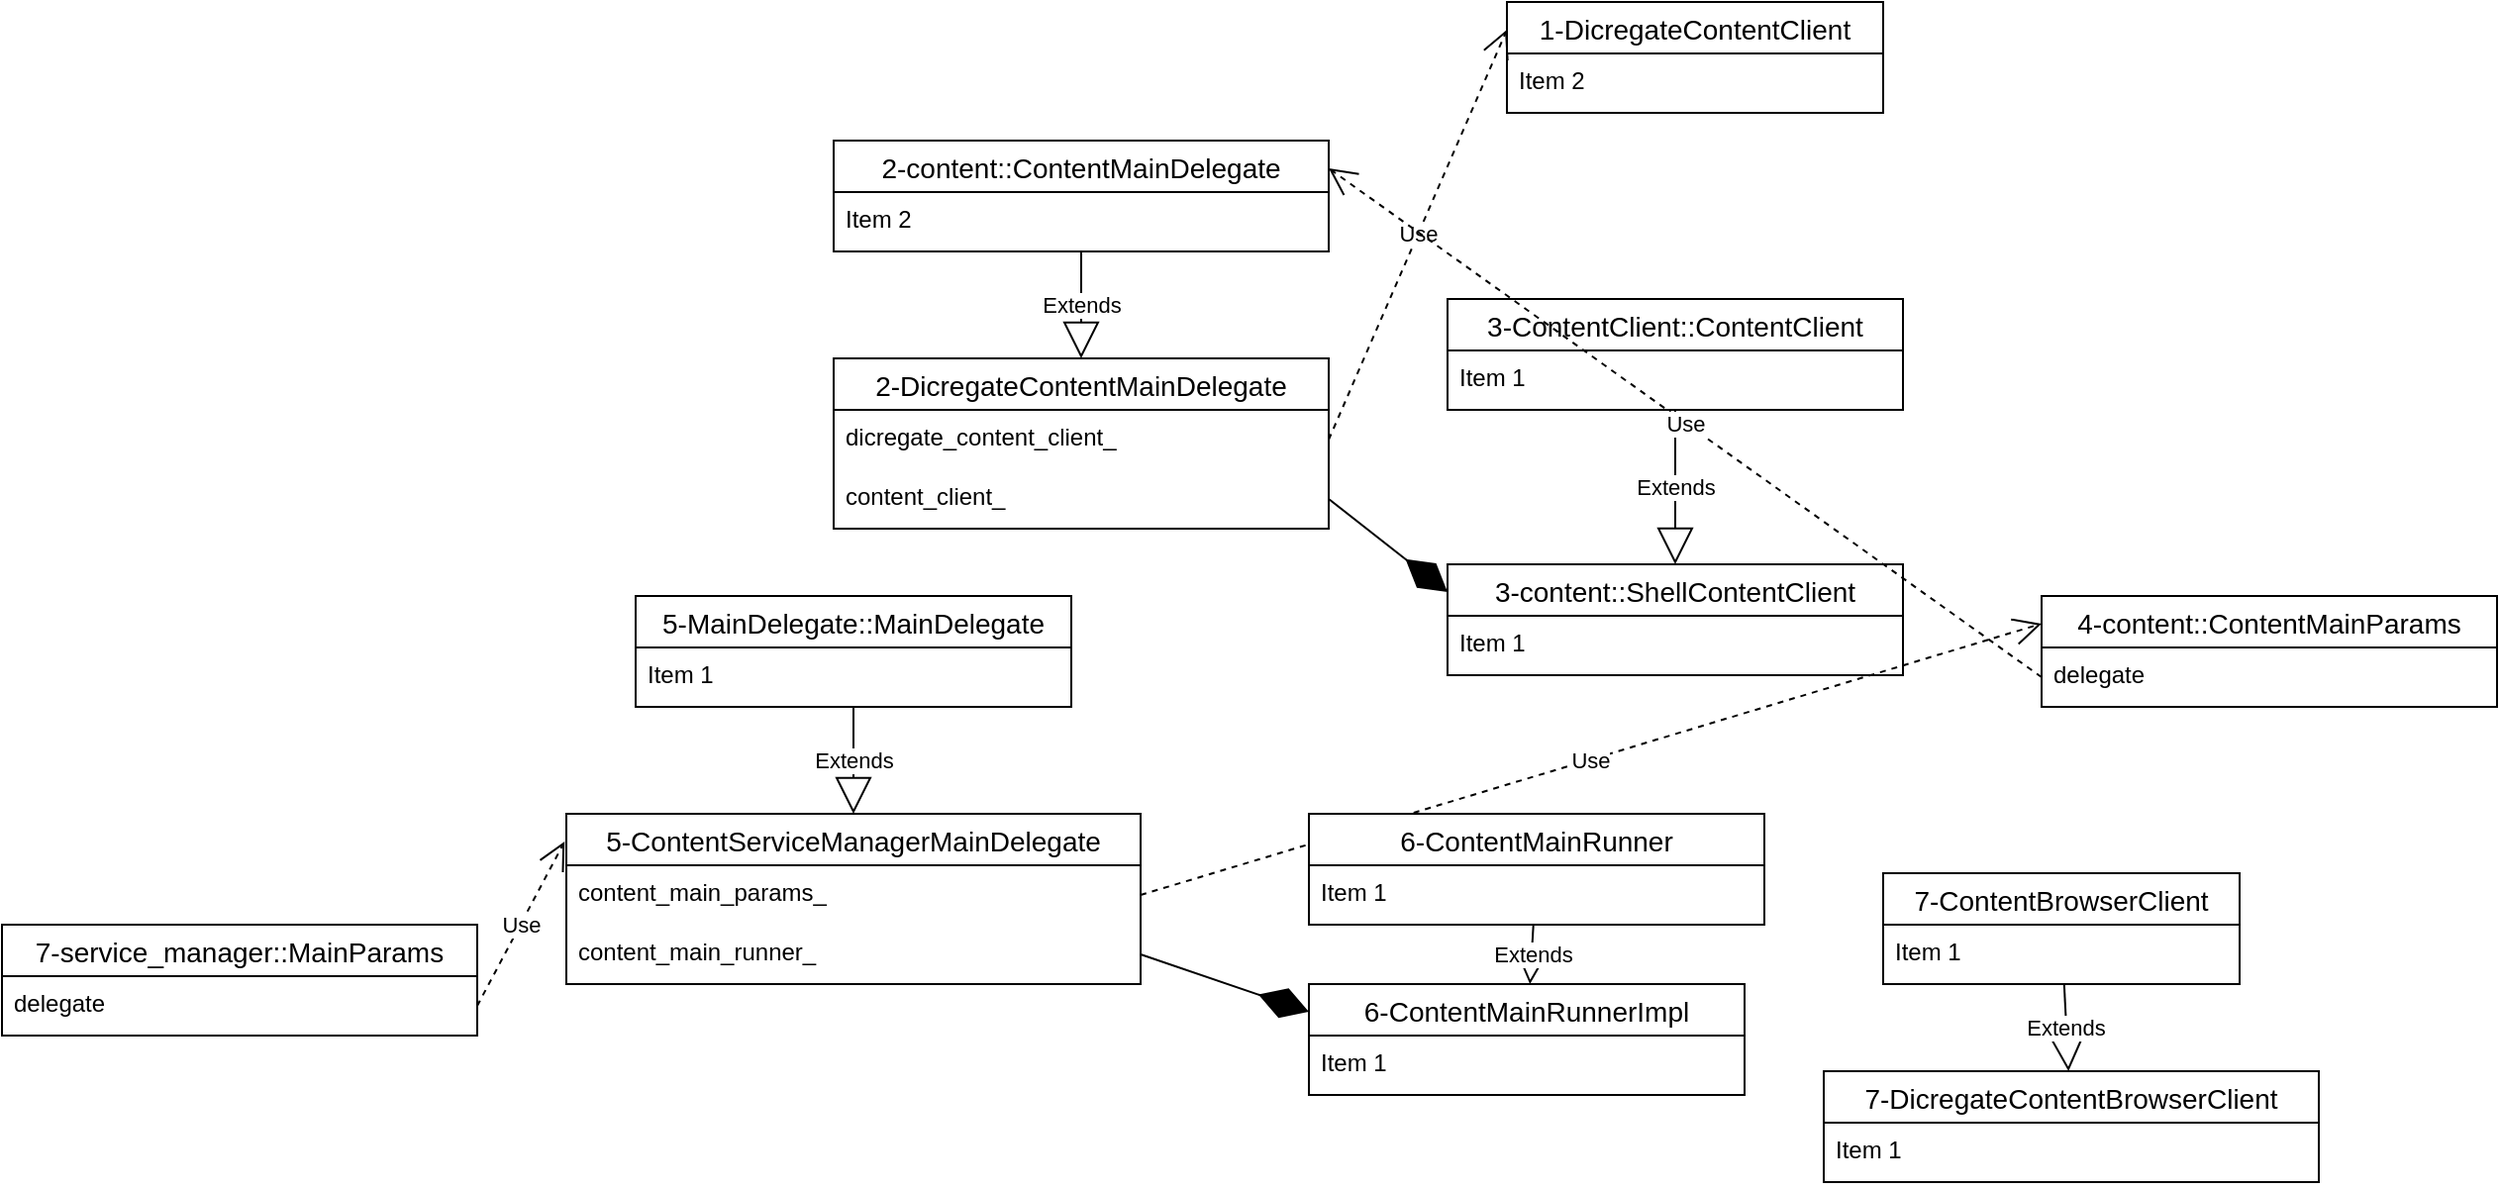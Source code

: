 <mxfile version="13.6.2" type="device"><diagram id="8PkHKuBXlXM7yVvUFffJ" name="Page-1"><mxGraphModel dx="1936" dy="966" grid="1" gridSize="10" guides="1" tooltips="1" connect="1" arrows="1" fold="1" page="1" pageScale="1" pageWidth="850" pageHeight="1100" math="0" shadow="0"><root><mxCell id="0"/><mxCell id="1" parent="0"/><mxCell id="w2TVHeIJqBodbOVSSAp_-13" value="Extends" style="endArrow=block;endSize=16;endFill=0;html=1;" parent="1" source="w2TVHeIJqBodbOVSSAp_-9" target="w2TVHeIJqBodbOVSSAp_-5" edge="1"><mxGeometry width="160" relative="1" as="geometry"><mxPoint x="120" y="530" as="sourcePoint"/><mxPoint x="280" y="530" as="targetPoint"/></mxGeometry></mxCell><mxCell id="w2TVHeIJqBodbOVSSAp_-14" value="Use" style="endArrow=open;endSize=12;dashed=1;html=1;exitX=1;exitY=0.5;exitDx=0;exitDy=0;entryX=0;entryY=0.25;entryDx=0;entryDy=0;" parent="1" source="w2TVHeIJqBodbOVSSAp_-6" target="w2TVHeIJqBodbOVSSAp_-1" edge="1"><mxGeometry width="160" relative="1" as="geometry"><mxPoint x="120" y="530" as="sourcePoint"/><mxPoint x="280" y="530" as="targetPoint"/></mxGeometry></mxCell><object label="1-DicregateContentClient" memo="Creates a multiprocess views runtime for running an example application" id="w2TVHeIJqBodbOVSSAp_-1"><mxCell style="swimlane;fontStyle=0;childLayout=stackLayout;horizontal=1;startSize=26;horizontalStack=0;resizeParent=1;resizeParentMax=0;resizeLast=0;collapsible=1;marginBottom=0;align=center;fontSize=14;" parent="1" vertex="1"><mxGeometry x="70" y="210" width="190" height="56" as="geometry"/></mxCell></object><mxCell id="w2TVHeIJqBodbOVSSAp_-3" value="Item 2" style="text;strokeColor=none;fillColor=none;spacingLeft=4;spacingRight=4;overflow=hidden;rotatable=0;points=[[0,0.5],[1,0.5]];portConstraint=eastwest;fontSize=12;" parent="w2TVHeIJqBodbOVSSAp_-1" vertex="1"><mxGeometry y="26" width="190" height="30" as="geometry"/></mxCell><mxCell id="w2TVHeIJqBodbOVSSAp_-9" value="2-content::ContentMainDelegate" style="swimlane;fontStyle=0;childLayout=stackLayout;horizontal=1;startSize=26;horizontalStack=0;resizeParent=1;resizeParentMax=0;resizeLast=0;collapsible=1;marginBottom=0;align=center;fontSize=14;" parent="1" vertex="1"><mxGeometry x="-270" y="280" width="250" height="56" as="geometry"/></mxCell><mxCell id="w2TVHeIJqBodbOVSSAp_-11" value="Item 2" style="text;strokeColor=none;fillColor=none;spacingLeft=4;spacingRight=4;overflow=hidden;rotatable=0;points=[[0,0.5],[1,0.5]];portConstraint=eastwest;fontSize=12;" parent="w2TVHeIJqBodbOVSSAp_-9" vertex="1"><mxGeometry y="26" width="250" height="30" as="geometry"/></mxCell><mxCell id="w2TVHeIJqBodbOVSSAp_-5" value="2-DicregateContentMainDelegate" style="swimlane;fontStyle=0;childLayout=stackLayout;horizontal=1;startSize=26;horizontalStack=0;resizeParent=1;resizeParentMax=0;resizeLast=0;collapsible=1;marginBottom=0;align=center;fontSize=14;" parent="1" vertex="1"><mxGeometry x="-270" y="390" width="250" height="86" as="geometry"/></mxCell><mxCell id="w2TVHeIJqBodbOVSSAp_-6" value="dicregate_content_client_" style="text;strokeColor=none;fillColor=none;spacingLeft=4;spacingRight=4;overflow=hidden;rotatable=0;points=[[0,0.5],[1,0.5]];portConstraint=eastwest;fontSize=12;" parent="w2TVHeIJqBodbOVSSAp_-5" vertex="1"><mxGeometry y="26" width="250" height="30" as="geometry"/></mxCell><mxCell id="w2TVHeIJqBodbOVSSAp_-19" value="content_client_" style="text;strokeColor=none;fillColor=none;spacingLeft=4;spacingRight=4;overflow=hidden;rotatable=0;points=[[0,0.5],[1,0.5]];portConstraint=eastwest;fontSize=12;" parent="w2TVHeIJqBodbOVSSAp_-5" vertex="1"><mxGeometry y="56" width="250" height="30" as="geometry"/></mxCell><mxCell id="w2TVHeIJqBodbOVSSAp_-20" value="" style="endArrow=diamondThin;endFill=1;endSize=24;html=1;exitX=1;exitY=0.5;exitDx=0;exitDy=0;entryX=0;entryY=0.25;entryDx=0;entryDy=0;" parent="1" source="w2TVHeIJqBodbOVSSAp_-19" target="w2TVHeIJqBodbOVSSAp_-15" edge="1"><mxGeometry width="160" relative="1" as="geometry"><mxPoint x="30" y="610" as="sourcePoint"/><mxPoint x="280" y="530" as="targetPoint"/></mxGeometry></mxCell><mxCell id="WZUIIHycXWwjLD0iliRE-5" value="Extends" style="endArrow=block;endSize=16;endFill=0;html=1;" edge="1" parent="1" source="WZUIIHycXWwjLD0iliRE-1" target="w2TVHeIJqBodbOVSSAp_-15"><mxGeometry width="160" relative="1" as="geometry"><mxPoint x="-135" y="346" as="sourcePoint"/><mxPoint x="-135" y="400" as="targetPoint"/></mxGeometry></mxCell><object label="3-ContentClient::ContentClient" memo="Interface that the embedder implements" id="WZUIIHycXWwjLD0iliRE-1"><mxCell style="swimlane;fontStyle=0;childLayout=stackLayout;horizontal=1;startSize=26;horizontalStack=0;resizeParent=1;resizeParentMax=0;resizeLast=0;collapsible=1;marginBottom=0;align=center;fontSize=14;" vertex="1" parent="1"><mxGeometry x="40" y="360" width="230" height="56" as="geometry"/></mxCell></object><mxCell id="WZUIIHycXWwjLD0iliRE-2" value="Item 1" style="text;strokeColor=none;fillColor=none;spacingLeft=4;spacingRight=4;overflow=hidden;rotatable=0;points=[[0,0.5],[1,0.5]];portConstraint=eastwest;fontSize=12;" vertex="1" parent="WZUIIHycXWwjLD0iliRE-1"><mxGeometry y="26" width="230" height="30" as="geometry"/></mxCell><mxCell id="w2TVHeIJqBodbOVSSAp_-15" value="3-content::ShellContentClient" style="swimlane;fontStyle=0;childLayout=stackLayout;horizontal=1;startSize=26;horizontalStack=0;resizeParent=1;resizeParentMax=0;resizeLast=0;collapsible=1;marginBottom=0;align=center;fontSize=14;" parent="1" vertex="1"><mxGeometry x="40" y="494" width="230" height="56" as="geometry"/></mxCell><mxCell id="w2TVHeIJqBodbOVSSAp_-16" value="Item 1" style="text;strokeColor=none;fillColor=none;spacingLeft=4;spacingRight=4;overflow=hidden;rotatable=0;points=[[0,0.5],[1,0.5]];portConstraint=eastwest;fontSize=12;" parent="w2TVHeIJqBodbOVSSAp_-15" vertex="1"><mxGeometry y="26" width="230" height="30" as="geometry"/></mxCell><mxCell id="WZUIIHycXWwjLD0iliRE-6" value="4-content::ContentMainParams" style="swimlane;fontStyle=0;childLayout=stackLayout;horizontal=1;startSize=26;horizontalStack=0;resizeParent=1;resizeParentMax=0;resizeLast=0;collapsible=1;marginBottom=0;align=center;fontSize=14;" vertex="1" parent="1"><mxGeometry x="340" y="510" width="230" height="56" as="geometry"/></mxCell><mxCell id="WZUIIHycXWwjLD0iliRE-9" value="delegate" style="text;strokeColor=none;fillColor=none;spacingLeft=4;spacingRight=4;overflow=hidden;rotatable=0;points=[[0,0.5],[1,0.5]];portConstraint=eastwest;fontSize=12;" vertex="1" parent="WZUIIHycXWwjLD0iliRE-6"><mxGeometry y="26" width="230" height="30" as="geometry"/></mxCell><mxCell id="WZUIIHycXWwjLD0iliRE-10" value="Use" style="endArrow=open;endSize=12;dashed=1;html=1;exitX=0;exitY=0.5;exitDx=0;exitDy=0;entryX=1;entryY=0.25;entryDx=0;entryDy=0;" edge="1" parent="1" source="WZUIIHycXWwjLD0iliRE-9" target="w2TVHeIJqBodbOVSSAp_-9"><mxGeometry width="160" relative="1" as="geometry"><mxPoint x="-110.907" y="426" as="sourcePoint"/><mxPoint x="130.026" y="276" as="targetPoint"/></mxGeometry></mxCell><mxCell id="WZUIIHycXWwjLD0iliRE-15" value="Use" style="endArrow=open;endSize=12;dashed=1;html=1;exitX=1;exitY=0.5;exitDx=0;exitDy=0;entryX=0;entryY=0.25;entryDx=0;entryDy=0;" edge="1" parent="1" source="WZUIIHycXWwjLD0iliRE-12" target="WZUIIHycXWwjLD0iliRE-6"><mxGeometry width="160" relative="1" as="geometry"><mxPoint x="427.963" y="546" as="sourcePoint"/><mxPoint x="-65.864" y="346" as="targetPoint"/></mxGeometry></mxCell><mxCell id="WZUIIHycXWwjLD0iliRE-20" value="Extends" style="endArrow=block;endSize=16;endFill=0;html=1;" edge="1" parent="1" source="WZUIIHycXWwjLD0iliRE-16" target="WZUIIHycXWwjLD0iliRE-11"><mxGeometry width="160" relative="1" as="geometry"><mxPoint x="165" y="426" as="sourcePoint"/><mxPoint x="165" y="504" as="targetPoint"/></mxGeometry></mxCell><mxCell id="WZUIIHycXWwjLD0iliRE-11" value="5-ContentServiceManagerMainDelegate" style="swimlane;fontStyle=0;childLayout=stackLayout;horizontal=1;startSize=26;horizontalStack=0;resizeParent=1;resizeParentMax=0;resizeLast=0;collapsible=1;marginBottom=0;align=center;fontSize=14;" vertex="1" parent="1"><mxGeometry x="-405" y="620" width="290" height="86" as="geometry"/></mxCell><mxCell id="WZUIIHycXWwjLD0iliRE-12" value="content_main_params_" style="text;strokeColor=none;fillColor=none;spacingLeft=4;spacingRight=4;overflow=hidden;rotatable=0;points=[[0,0.5],[1,0.5]];portConstraint=eastwest;fontSize=12;" vertex="1" parent="WZUIIHycXWwjLD0iliRE-11"><mxGeometry y="26" width="290" height="30" as="geometry"/></mxCell><mxCell id="WZUIIHycXWwjLD0iliRE-21" value="content_main_runner_" style="text;strokeColor=none;fillColor=none;spacingLeft=4;spacingRight=4;overflow=hidden;rotatable=0;points=[[0,0.5],[1,0.5]];portConstraint=eastwest;fontSize=12;" vertex="1" parent="WZUIIHycXWwjLD0iliRE-11"><mxGeometry y="56" width="290" height="30" as="geometry"/></mxCell><object label="5-MainDelegate::MainDelegate" memo="An interface which must be implemented by Service Manager embedders to&#10;control basic process initialization and shutdown, as well as early branching&#10;to run specific types of subprocesses." id="WZUIIHycXWwjLD0iliRE-16"><mxCell style="swimlane;fontStyle=0;childLayout=stackLayout;horizontal=1;startSize=26;horizontalStack=0;resizeParent=1;resizeParentMax=0;resizeLast=0;collapsible=1;marginBottom=0;align=center;fontSize=14;" vertex="1" parent="1"><mxGeometry x="-370" y="510" width="220" height="56" as="geometry"/></mxCell></object><mxCell id="WZUIIHycXWwjLD0iliRE-17" value="Item 1" style="text;strokeColor=none;fillColor=none;spacingLeft=4;spacingRight=4;overflow=hidden;rotatable=0;points=[[0,0.5],[1,0.5]];portConstraint=eastwest;fontSize=12;" vertex="1" parent="WZUIIHycXWwjLD0iliRE-16"><mxGeometry y="26" width="220" height="30" as="geometry"/></mxCell><mxCell id="WZUIIHycXWwjLD0iliRE-26" value="" style="endArrow=diamondThin;endFill=1;endSize=24;html=1;exitX=1;exitY=0.5;exitDx=0;exitDy=0;entryX=0;entryY=0.25;entryDx=0;entryDy=0;" edge="1" parent="1" source="WZUIIHycXWwjLD0iliRE-21" target="WZUIIHycXWwjLD0iliRE-22"><mxGeometry width="160" relative="1" as="geometry"><mxPoint x="-10" y="471" as="sourcePoint"/><mxPoint x="50" y="518" as="targetPoint"/></mxGeometry></mxCell><mxCell id="WZUIIHycXWwjLD0iliRE-22" value="6-ContentMainRunnerImpl" style="swimlane;fontStyle=0;childLayout=stackLayout;horizontal=1;startSize=26;horizontalStack=0;resizeParent=1;resizeParentMax=0;resizeLast=0;collapsible=1;marginBottom=0;align=center;fontSize=14;" vertex="1" parent="1"><mxGeometry x="-30" y="706" width="220" height="56" as="geometry"/></mxCell><mxCell id="WZUIIHycXWwjLD0iliRE-23" value="Item 1" style="text;strokeColor=none;fillColor=none;spacingLeft=4;spacingRight=4;overflow=hidden;rotatable=0;points=[[0,0.5],[1,0.5]];portConstraint=eastwest;fontSize=12;" vertex="1" parent="WZUIIHycXWwjLD0iliRE-22"><mxGeometry y="26" width="220" height="30" as="geometry"/></mxCell><mxCell id="WZUIIHycXWwjLD0iliRE-27" value="6-ContentMainRunner" style="swimlane;fontStyle=0;childLayout=stackLayout;horizontal=1;startSize=26;horizontalStack=0;resizeParent=1;resizeParentMax=0;resizeLast=0;collapsible=1;marginBottom=0;align=center;fontSize=14;" vertex="1" parent="1"><mxGeometry x="-30" y="620" width="230" height="56" as="geometry"/></mxCell><mxCell id="WZUIIHycXWwjLD0iliRE-28" value="Item 1" style="text;strokeColor=none;fillColor=none;spacingLeft=4;spacingRight=4;overflow=hidden;rotatable=0;points=[[0,0.5],[1,0.5]];portConstraint=eastwest;fontSize=12;" vertex="1" parent="WZUIIHycXWwjLD0iliRE-27"><mxGeometry y="26" width="230" height="30" as="geometry"/></mxCell><mxCell id="WZUIIHycXWwjLD0iliRE-31" value="Extends" style="endArrow=block;endSize=16;endFill=0;html=1;" edge="1" parent="1" source="WZUIIHycXWwjLD0iliRE-27" target="WZUIIHycXWwjLD0iliRE-22"><mxGeometry width="160" relative="1" as="geometry"><mxPoint x="-250" y="576" as="sourcePoint"/><mxPoint x="-250" y="630" as="targetPoint"/></mxGeometry></mxCell><mxCell id="WZUIIHycXWwjLD0iliRE-32" value="7-service_manager::MainParams" style="swimlane;fontStyle=0;childLayout=stackLayout;horizontal=1;startSize=26;horizontalStack=0;resizeParent=1;resizeParentMax=0;resizeLast=0;collapsible=1;marginBottom=0;align=center;fontSize=14;" vertex="1" parent="1"><mxGeometry x="-690" y="676" width="240" height="56" as="geometry"/></mxCell><mxCell id="WZUIIHycXWwjLD0iliRE-33" value="delegate" style="text;strokeColor=none;fillColor=none;spacingLeft=4;spacingRight=4;overflow=hidden;rotatable=0;points=[[0,0.5],[1,0.5]];portConstraint=eastwest;fontSize=12;" vertex="1" parent="WZUIIHycXWwjLD0iliRE-32"><mxGeometry y="26" width="240" height="30" as="geometry"/></mxCell><mxCell id="WZUIIHycXWwjLD0iliRE-36" value="Use" style="endArrow=open;endSize=12;dashed=1;html=1;exitX=1;exitY=0.5;exitDx=0;exitDy=0;entryX=-0.003;entryY=0.163;entryDx=0;entryDy=0;entryPerimeter=0;" edge="1" parent="1" source="WZUIIHycXWwjLD0iliRE-33" target="WZUIIHycXWwjLD0iliRE-11"><mxGeometry width="160" relative="1" as="geometry"><mxPoint x="-105" y="671" as="sourcePoint"/><mxPoint x="350" y="534" as="targetPoint"/></mxGeometry></mxCell><mxCell id="WZUIIHycXWwjLD0iliRE-37" value="7-DicregateContentBrowserClient" style="swimlane;fontStyle=0;childLayout=stackLayout;horizontal=1;startSize=26;horizontalStack=0;resizeParent=1;resizeParentMax=0;resizeLast=0;collapsible=1;marginBottom=0;align=center;fontSize=14;" vertex="1" parent="1"><mxGeometry x="230" y="750" width="250" height="56" as="geometry"/></mxCell><mxCell id="WZUIIHycXWwjLD0iliRE-38" value="Item 1" style="text;strokeColor=none;fillColor=none;spacingLeft=4;spacingRight=4;overflow=hidden;rotatable=0;points=[[0,0.5],[1,0.5]];portConstraint=eastwest;fontSize=12;" vertex="1" parent="WZUIIHycXWwjLD0iliRE-37"><mxGeometry y="26" width="250" height="30" as="geometry"/></mxCell><mxCell id="WZUIIHycXWwjLD0iliRE-45" value="Extends" style="endArrow=block;endSize=16;endFill=0;html=1;" edge="1" parent="1" source="WZUIIHycXWwjLD0iliRE-41" target="WZUIIHycXWwjLD0iliRE-37"><mxGeometry width="160" relative="1" as="geometry"><mxPoint x="-250" y="576" as="sourcePoint"/><mxPoint x="-250" y="630" as="targetPoint"/></mxGeometry></mxCell><object label="7-ContentBrowserClient" memo="Embedder API (or SPI) for participating in browser logic, to be implemented&#10;by the client of the content browser." id="WZUIIHycXWwjLD0iliRE-41"><mxCell style="swimlane;fontStyle=0;childLayout=stackLayout;horizontal=1;startSize=26;horizontalStack=0;resizeParent=1;resizeParentMax=0;resizeLast=0;collapsible=1;marginBottom=0;align=center;fontSize=14;" vertex="1" parent="1"><mxGeometry x="260" y="650" width="180" height="56" as="geometry"/></mxCell></object><mxCell id="WZUIIHycXWwjLD0iliRE-42" value="Item 1" style="text;strokeColor=none;fillColor=none;spacingLeft=4;spacingRight=4;overflow=hidden;rotatable=0;points=[[0,0.5],[1,0.5]];portConstraint=eastwest;fontSize=12;" vertex="1" parent="WZUIIHycXWwjLD0iliRE-41"><mxGeometry y="26" width="180" height="30" as="geometry"/></mxCell></root></mxGraphModel></diagram></mxfile>